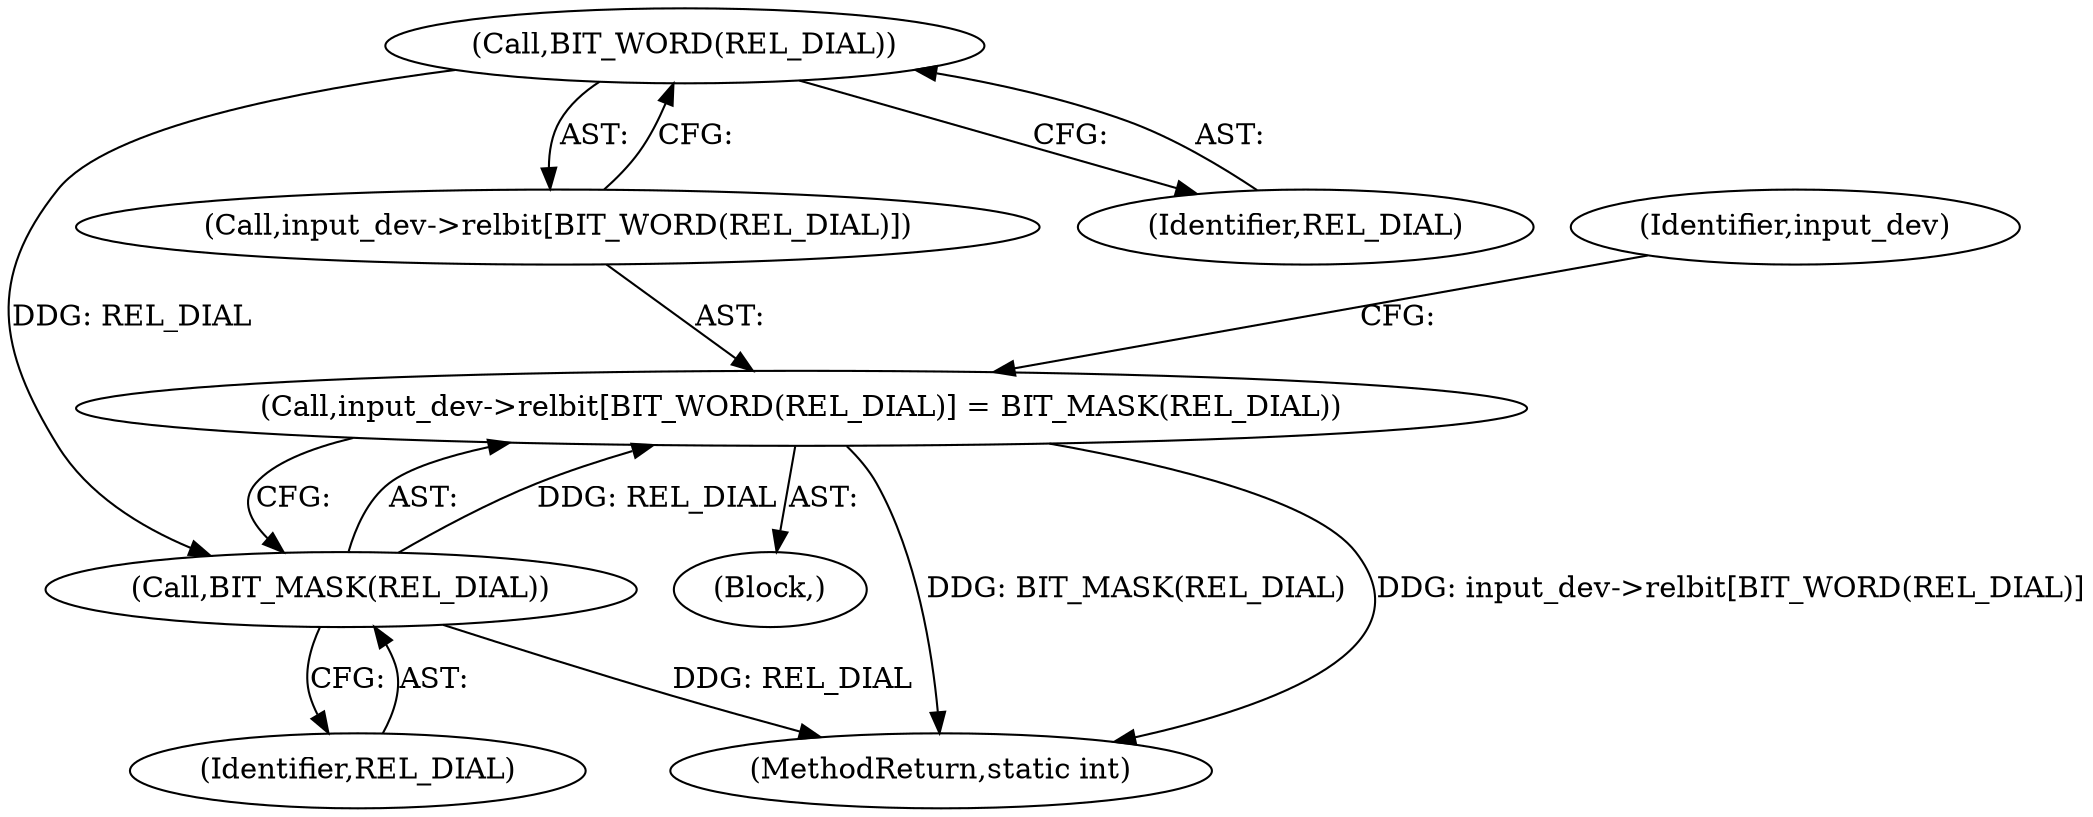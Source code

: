 digraph "0_linux_9c6ba456711687b794dcf285856fc14e2c76074f@array" {
"1000342" [label="(Call,input_dev->relbit[BIT_WORD(REL_DIAL)] = BIT_MASK(REL_DIAL))"];
"1000349" [label="(Call,BIT_MASK(REL_DIAL))"];
"1000347" [label="(Call,BIT_WORD(REL_DIAL))"];
"1000107" [label="(Block,)"];
"1000354" [label="(Identifier,input_dev)"];
"1000487" [label="(MethodReturn,static int)"];
"1000342" [label="(Call,input_dev->relbit[BIT_WORD(REL_DIAL)] = BIT_MASK(REL_DIAL))"];
"1000343" [label="(Call,input_dev->relbit[BIT_WORD(REL_DIAL)])"];
"1000347" [label="(Call,BIT_WORD(REL_DIAL))"];
"1000349" [label="(Call,BIT_MASK(REL_DIAL))"];
"1000348" [label="(Identifier,REL_DIAL)"];
"1000350" [label="(Identifier,REL_DIAL)"];
"1000342" -> "1000107"  [label="AST: "];
"1000342" -> "1000349"  [label="CFG: "];
"1000343" -> "1000342"  [label="AST: "];
"1000349" -> "1000342"  [label="AST: "];
"1000354" -> "1000342"  [label="CFG: "];
"1000342" -> "1000487"  [label="DDG: BIT_MASK(REL_DIAL)"];
"1000342" -> "1000487"  [label="DDG: input_dev->relbit[BIT_WORD(REL_DIAL)]"];
"1000349" -> "1000342"  [label="DDG: REL_DIAL"];
"1000349" -> "1000350"  [label="CFG: "];
"1000350" -> "1000349"  [label="AST: "];
"1000349" -> "1000487"  [label="DDG: REL_DIAL"];
"1000347" -> "1000349"  [label="DDG: REL_DIAL"];
"1000347" -> "1000343"  [label="AST: "];
"1000347" -> "1000348"  [label="CFG: "];
"1000348" -> "1000347"  [label="AST: "];
"1000343" -> "1000347"  [label="CFG: "];
}
